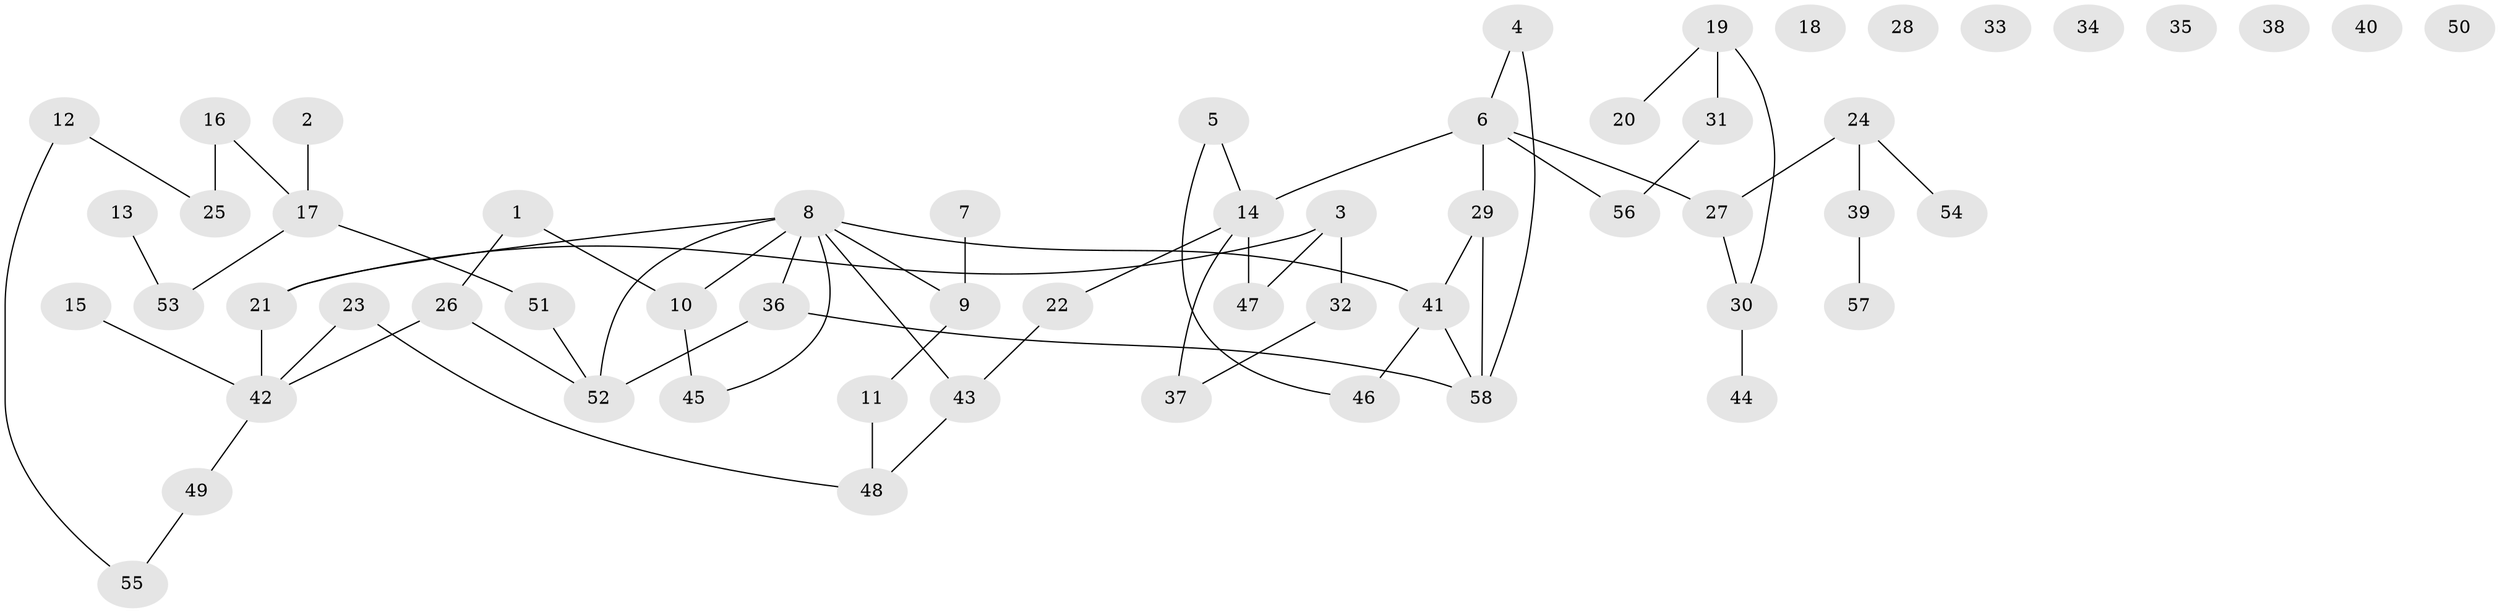 // Generated by graph-tools (version 1.1) at 2025/33/03/09/25 02:33:33]
// undirected, 58 vertices, 64 edges
graph export_dot {
graph [start="1"]
  node [color=gray90,style=filled];
  1;
  2;
  3;
  4;
  5;
  6;
  7;
  8;
  9;
  10;
  11;
  12;
  13;
  14;
  15;
  16;
  17;
  18;
  19;
  20;
  21;
  22;
  23;
  24;
  25;
  26;
  27;
  28;
  29;
  30;
  31;
  32;
  33;
  34;
  35;
  36;
  37;
  38;
  39;
  40;
  41;
  42;
  43;
  44;
  45;
  46;
  47;
  48;
  49;
  50;
  51;
  52;
  53;
  54;
  55;
  56;
  57;
  58;
  1 -- 10;
  1 -- 26;
  2 -- 17;
  3 -- 21;
  3 -- 32;
  3 -- 47;
  4 -- 6;
  4 -- 58;
  5 -- 14;
  5 -- 46;
  6 -- 14;
  6 -- 27;
  6 -- 29;
  6 -- 56;
  7 -- 9;
  8 -- 9;
  8 -- 10;
  8 -- 21;
  8 -- 36;
  8 -- 41;
  8 -- 43;
  8 -- 45;
  8 -- 52;
  9 -- 11;
  10 -- 45;
  11 -- 48;
  12 -- 25;
  12 -- 55;
  13 -- 53;
  14 -- 22;
  14 -- 37;
  14 -- 47;
  15 -- 42;
  16 -- 17;
  16 -- 25;
  17 -- 51;
  17 -- 53;
  19 -- 20;
  19 -- 30;
  19 -- 31;
  21 -- 42;
  22 -- 43;
  23 -- 42;
  23 -- 48;
  24 -- 27;
  24 -- 39;
  24 -- 54;
  26 -- 42;
  26 -- 52;
  27 -- 30;
  29 -- 41;
  29 -- 58;
  30 -- 44;
  31 -- 56;
  32 -- 37;
  36 -- 52;
  36 -- 58;
  39 -- 57;
  41 -- 46;
  41 -- 58;
  42 -- 49;
  43 -- 48;
  49 -- 55;
  51 -- 52;
}
